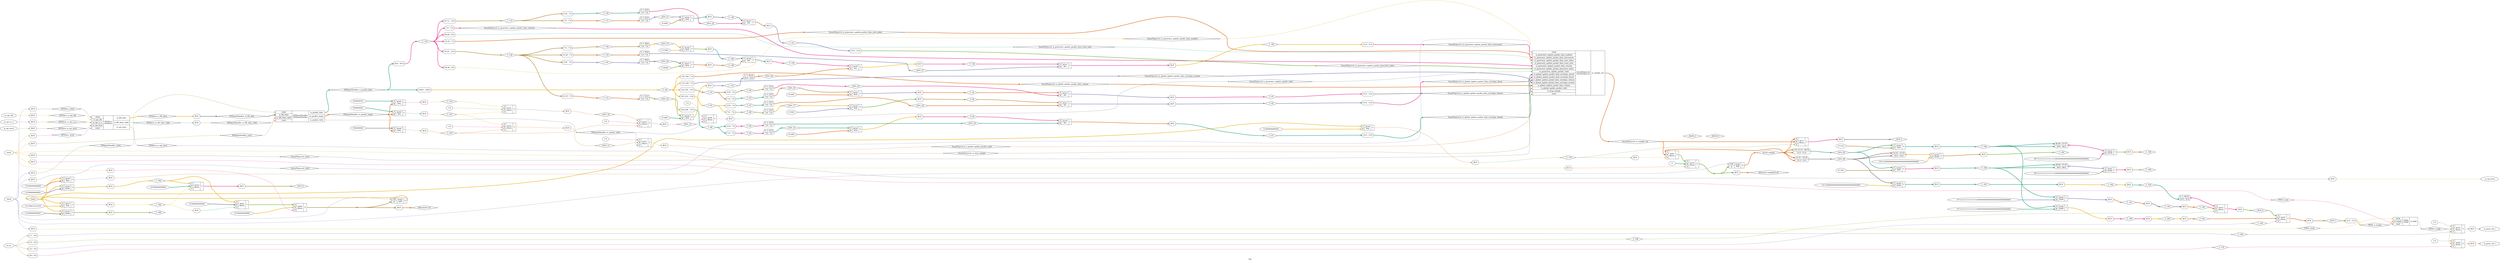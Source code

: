 digraph "Top" {
label="Top";
rankdir="LR";
remincross=true;
n52 [ shape=diamond, label="_GEN_12", color="black", fontcolor="black" ];
n53 [ shape=diamond, label="_GEN_11", color="black", fontcolor="black" ];
n54 [ shape=diamond, label="_GEN_10", color="black", fontcolor="black" ];
n55 [ shape=diamond, label="_T_210", color="black", fontcolor="black" ];
n56 [ shape=diamond, label="_T_207", color="black", fontcolor="black" ];
n57 [ shape=diamond, label="_T_205", color="black", fontcolor="black" ];
n58 [ shape=diamond, label="_GEN_7", color="black", fontcolor="black" ];
n59 [ shape=diamond, label="_T_201", color="black", fontcolor="black" ];
n60 [ shape=diamond, label="_T_200", color="black", fontcolor="black" ];
n61 [ shape=diamond, label="_T_199", color="black", fontcolor="black" ];
n62 [ shape=diamond, label="_T_198", color="black", fontcolor="black" ];
n63 [ shape=diamond, label="_T_196", color="black", fontcolor="black" ];
n64 [ shape=diamond, label="_T_194", color="black", fontcolor="black" ];
n65 [ shape=diamond, label="_GEN_6", color="black", fontcolor="black" ];
n66 [ shape=diamond, label="_T_193", color="black", fontcolor="black" ];
n67 [ shape=diamond, label="_T_192", color="black", fontcolor="black" ];
n68 [ shape=diamond, label="_T_191", color="black", fontcolor="black" ];
n69 [ shape=diamond, label="_T_190", color="black", fontcolor="black" ];
n70 [ shape=diamond, label="_T_188", color="black", fontcolor="black" ];
n71 [ shape=diamond, label="_GEN_29", color="black", fontcolor="black" ];
n72 [ shape=diamond, label="_T_186", color="black", fontcolor="black" ];
n73 [ shape=diamond, label="_T_185", color="black", fontcolor="black" ];
n74 [ shape=diamond, label="_T_184", color="black", fontcolor="black" ];
n75 [ shape=diamond, label="_T_183", color="black", fontcolor="black" ];
n76 [ shape=diamond, label="_T_182", color="black", fontcolor="black" ];
n77 [ shape=diamond, label="_GEN_28", color="black", fontcolor="black" ];
n78 [ shape=diamond, label="_T_180", color="black", fontcolor="black" ];
n79 [ shape=diamond, label="_T_179", color="black", fontcolor="black" ];
n80 [ shape=diamond, label="_GEN_3", color="black", fontcolor="black" ];
n81 [ shape=diamond, label="_T_176", color="black", fontcolor="black" ];
n82 [ shape=diamond, label="_GEN_0", color="black", fontcolor="black" ];
n83 [ shape=diamond, label="_T_169", color="black", fontcolor="black" ];
n84 [ shape=diamond, label="_T_168", color="black", fontcolor="black" ];
n85 [ shape=diamond, label="_T_166", color="black", fontcolor="black" ];
n86 [ shape=diamond, label="_RAND_1", color="black", fontcolor="black" ];
n87 [ shape=diamond, label="value", color="black", fontcolor="black" ];
n88 [ shape=diamond, label="_RAND_0", color="black", fontcolor="black" ];
n89 [ shape=diamond, label="saved_sample", color="black", fontcolor="black" ];
n90 [ shape=diamond, label="_T_156", color="black", fontcolor="black" ];
n91 [ shape=diamond, label="_GEN_27", color="black", fontcolor="black" ];
n92 [ shape=diamond, label="_T_155", color="black", fontcolor="black" ];
n93 [ shape=diamond, label="_T_154", color="black", fontcolor="black" ];
n94 [ shape=diamond, label="_GEN_26", color="black", fontcolor="black" ];
n95 [ shape=diamond, label="_T_153", color="black", fontcolor="black" ];
n96 [ shape=diamond, label="_GEN_25", color="black", fontcolor="black" ];
n97 [ shape=diamond, label="_T_151", color="black", fontcolor="black" ];
n98 [ shape=diamond, label="_T_150", color="black", fontcolor="black" ];
n99 [ shape=diamond, label="_T_149", color="black", fontcolor="black" ];
n100 [ shape=diamond, label="_GEN_24", color="black", fontcolor="black" ];
n101 [ shape=diamond, label="_T_147", color="black", fontcolor="black" ];
n102 [ shape=diamond, label="_T_146", color="black", fontcolor="black" ];
n103 [ shape=diamond, label="_GEN_23", color="black", fontcolor="black" ];
n104 [ shape=diamond, label="_T_144", color="black", fontcolor="black" ];
n105 [ shape=diamond, label="_T_141", color="black", fontcolor="black" ];
n106 [ shape=diamond, label="_GEN_22", color="black", fontcolor="black" ];
n107 [ shape=diamond, label="_T_140", color="black", fontcolor="black" ];
n108 [ shape=diamond, label="_T_139", color="black", fontcolor="black" ];
n109 [ shape=diamond, label="_GEN_21", color="black", fontcolor="black" ];
n110 [ shape=diamond, label="_T_137", color="black", fontcolor="black" ];
n111 [ shape=diamond, label="_T_133", color="black", fontcolor="black" ];
n112 [ shape=diamond, label="_T_128", color="black", fontcolor="black" ];
n113 [ shape=diamond, label="_T_124", color="black", fontcolor="black" ];
n114 [ shape=diamond, label="_T_97", color="black", fontcolor="black" ];
n115 [ shape=diamond, label="_GEN_20", color="black", fontcolor="black" ];
n116 [ shape=diamond, label="_T_96", color="black", fontcolor="black" ];
n117 [ shape=diamond, label="_T_95", color="black", fontcolor="black" ];
n118 [ shape=diamond, label="_GEN_19", color="black", fontcolor="black" ];
n119 [ shape=diamond, label="_T_93", color="black", fontcolor="black" ];
n120 [ shape=diamond, label="_T_92", color="black", fontcolor="black" ];
n121 [ shape=diamond, label="_GEN_18", color="black", fontcolor="black" ];
n122 [ shape=diamond, label="_T_91", color="black", fontcolor="black" ];
n123 [ shape=diamond, label="_T_90", color="black", fontcolor="black" ];
n124 [ shape=diamond, label="_GEN_17", color="black", fontcolor="black" ];
n125 [ shape=diamond, label="_T_88", color="black", fontcolor="black" ];
n126 [ shape=diamond, label="_T_87", color="black", fontcolor="black" ];
n127 [ shape=diamond, label="_GEN_16", color="black", fontcolor="black" ];
n128 [ shape=diamond, label="_T_86", color="black", fontcolor="black" ];
n129 [ shape=diamond, label="_T_85", color="black", fontcolor="black" ];
n130 [ shape=diamond, label="_GEN_15", color="black", fontcolor="black" ];
n131 [ shape=diamond, label="_T_83", color="black", fontcolor="black" ];
n132 [ shape=diamond, label="_T_66", color="black", fontcolor="black" ];
n133 [ shape=diamond, label="_T_65", color="black", fontcolor="black" ];
n134 [ shape=diamond, label="_T_63", color="black", fontcolor="black" ];
n135 [ shape=diamond, label="_T_46", color="black", fontcolor="black" ];
n136 [ shape=diamond, label="PWM_io_target", color="black", fontcolor="black" ];
n137 [ shape=diamond, label="PWM_io_high", color="black", fontcolor="black" ];
n138 [ shape=diamond, label="PWM_reset", color="black", fontcolor="black" ];
n139 [ shape=diamond, label="PWM_clock", color="black", fontcolor="black" ];
n140 [ shape=diamond, label="SPIInputHandler_io_RX_data_valid", color="black", fontcolor="black" ];
n141 [ shape=diamond, label="SPIInputHandler_io_RX_data", color="black", fontcolor="black" ];
n142 [ shape=diamond, label="SPIInputHandler_io_packet_data", color="black", fontcolor="black" ];
n143 [ shape=diamond, label="SPIInputHandler_io_packet_magic", color="black", fontcolor="black" ];
n144 [ shape=diamond, label="SPIInputHandler_io_packet_valid", color="black", fontcolor="black" ];
n145 [ shape=diamond, label="SPIInputHandler_reset", color="black", fontcolor="black" ];
n146 [ shape=diamond, label="SPIInputHandler_clock", color="black", fontcolor="black" ];
n147 [ shape=diamond, label="SPISlave_io_spi_cs_n", color="black", fontcolor="black" ];
n148 [ shape=diamond, label="SPISlave_io_spi_clk", color="black", fontcolor="black" ];
n149 [ shape=diamond, label="SPISlave_io_spi_miso", color="black", fontcolor="black" ];
n150 [ shape=diamond, label="SPISlave_io_spi_mosi", color="black", fontcolor="black" ];
n151 [ shape=diamond, label="SPISlave_io_RX_data", color="black", fontcolor="black" ];
n152 [ shape=diamond, label="SPISlave_io_RX_data_valid", color="black", fontcolor="black" ];
n153 [ shape=diamond, label="SPISlave_reset", color="black", fontcolor="black" ];
n154 [ shape=diamond, label="SPISlave_clock", color="black", fontcolor="black" ];
n155 [ shape=diamond, label="SoundTopLevel_io_sample_out", color="black", fontcolor="black" ];
n156 [ shape=diamond, label="SoundTopLevel_io_step_sample", color="black", fontcolor="black" ];
n157 [ shape=diamond, label="SoundTopLevel_io_global_update_packet_data_envelope_release", color="black", fontcolor="black" ];
n158 [ shape=diamond, label="SoundTopLevel_io_global_update_packet_data_envelope_sustain", color="black", fontcolor="black" ];
n159 [ shape=diamond, label="SoundTopLevel_io_global_update_packet_data_envelope_decay", color="black", fontcolor="black" ];
n160 [ shape=diamond, label="SoundTopLevel_io_global_update_packet_data_envelope_attack", color="black", fontcolor="black" ];
n161 [ shape=diamond, label="SoundTopLevel_io_global_update_packet_data_volume", color="black", fontcolor="black" ];
n162 [ shape=diamond, label="SoundTopLevel_io_global_update_packet_valid", color="black", fontcolor="black" ];
n163 [ shape=diamond, label="SoundTopLevel_io_generator_update_packet_data_velocity", color="black", fontcolor="black" ];
n164 [ shape=diamond, label="SoundTopLevel_io_generator_update_packet_data_note_index", color="black", fontcolor="black" ];
n165 [ shape=diamond, label="SoundTopLevel_io_generator_update_packet_data_instrument", color="black", fontcolor="black" ];
n166 [ shape=diamond, label="SoundTopLevel_io_generator_update_packet_data_enabled", color="black", fontcolor="black" ];
n167 [ shape=diamond, label="SoundTopLevel_io_generator_update_packet_data_reset_note", color="black", fontcolor="black" ];
n168 [ shape=diamond, label="SoundTopLevel_io_generator_update_packet_generator_index", color="black", fontcolor="black" ];
n169 [ shape=diamond, label="SoundTopLevel_io_generator_update_packet_valid", color="black", fontcolor="black" ];
n170 [ shape=diamond, label="SoundTopLevel_reset", color="black", fontcolor="black" ];
n171 [ shape=diamond, label="SoundTopLevel_clock", color="black", fontcolor="black" ];
n172 [ shape=octagon, label="io_sw", color="black", fontcolor="black" ];
n173 [ shape=octagon, label="io_pwm_out_r", color="black", fontcolor="black" ];
n174 [ shape=octagon, label="io_pwm_out_l", color="black", fontcolor="black" ];
n175 [ shape=octagon, label="io_spi_cs_n", color="black", fontcolor="black" ];
n176 [ shape=octagon, label="io_spi_clk", color="black", fontcolor="black" ];
n177 [ shape=octagon, label="io_spi_miso", color="black", fontcolor="black" ];
n178 [ shape=octagon, label="io_spi_mosi", color="black", fontcolor="black" ];
n179 [ shape=octagon, label="reset", color="black", fontcolor="black" ];
n180 [ shape=octagon, label="clock", color="black", fontcolor="black" ];
{ rank="source"; n172; n175; n176; n178; n179; n180;}
{ rank="sink"; n173; n174; n177;}
c184 [ shape=record, label="{{<p181> CLK|<p182> D}|$705\n$dff|{<p183> Q}}" ];
c185 [ shape=record, label="{{<p181> CLK|<p182> D}|$704\n$dff|{<p183> Q}}" ];
v0 [ label="0" ];
c190 [ shape=record, label="{{<p186> A|<p187> B|<p188> S}|$270\n$mux|{<p189> Y}}" ];
c191 [ shape=record, label="{{<p186> A|<p187> B|<p188> S}|$267\n$mux|{<p189> Y}}" ];
v1 [ label="12'000000000000" ];
c192 [ shape=record, label="{{<p186> A|<p187> B|<p188> S}|$265\n$mux|{<p189> Y}}" ];
v2 [ label="12'000000000000" ];
c193 [ shape=record, label="{{<p186> A|<p187> B|<p188> S}|$262\n$mux|{<p189> Y}}" ];
v3 [ label="12'000000000000" ];
c194 [ shape=record, label="{{<p186> A|<p187> B}|$258\n$eq|{<p189> Y}}" ];
v4 [ label="1'0" ];
c195 [ shape=record, label="{{<p186> A|<p187> B|<p188> S}|$257\n$mux|{<p189> Y}}" ];
v5 [ label="1'0" ];
c196 [ shape=record, label="{{<p186> A|<p187> B|<p188> S}|$256\n$mux|{<p189> Y}}" ];
v6 [ label="1'0" ];
c197 [ shape=record, label="{{<p186> A|<p187> B|<p188> S}|$255\n$mux|{<p189> Y}}" ];
v7 [ label="1'0" ];
c198 [ shape=record, label="{{<p186> A|<p187> B|<p188> S}|$254\n$mux|{<p189> Y}}" ];
v8 [ label="1'0" ];
c199 [ shape=record, label="{{<p186> A|<p187> B|<p188> S}|$253\n$mux|{<p189> Y}}" ];
v9 [ label="1'0" ];
c200 [ shape=record, label="{{<p186> A|<p187> B|<p188> S}|$252\n$mux|{<p189> Y}}" ];
v10 [ label="1'0" ];
c201 [ shape=record, label="{{<p186> A|<p187> B|<p188> S}|$251\n$mux|{<p189> Y}}" ];
v11 [ label="8'00000010" ];
c202 [ shape=record, label="{{<p186> A|<p187> B}|$250\n$eq|{<p189> Y}}" ];
v12 [ label="8'00000001" ];
c203 [ shape=record, label="{{<p186> A|<p187> B}|$249\n$eq|{<p189> Y}}" ];
v13 [ label="8'00000000" ];
c204 [ shape=record, label="{{<p186> A|<p187> B}|$248\n$eq|{<p189> Y}}" ];
c205 [ shape=record, label="{{<p186> A|<p187> B|<p188> S}|$247\n$mux|{<p189> Y}}" ];
v14 [ label="47'11111111111111110000000000000000000000000000000" ];
c206 [ shape=record, label="{{<p186> A|<p187> B}|$246\n$add|{<p189> Y}}" ];
v15 [ label="48'111111111111111110000000000000000000000000000000" ];
c207 [ shape=record, label="{{<p186> A|<p187> B}|$245\n$add|{<p189> Y}}" ];
x16 [ shape=record, style=rounded, label="<s1> 46:46 - 47:47 |<s0> 46:0 - 46:0 " ];
x16:e -> c207:p186:w [arrowhead=odiamond, arrowtail=odiamond, dir=both, colorscheme="dark28", color="4", fontcolor="4", style="setlinewidth(3)", label=""];
v17 [ label="4'1110" ];
c208 [ shape=record, label="{{<p186> A|<p187> B}|$244\n$shl|{<p189> Y}}" ];
c209 [ shape=record, label="{{<p186> A|<p187> B|<p188> S}|$243\n$mux|{<p189> Y}}" ];
x18 [ shape=record, style=rounded, label="0 -&gt; 46:33 |<s0> 32:0 - 32:0 " ];
x18:e -> c209:p186:w [arrowhead=odiamond, arrowtail=odiamond, dir=both, colorscheme="dark28", color="4", fontcolor="4", style="setlinewidth(3)", label=""];
v19 [ label="47'11111111111111110000000000000000000000000000000" ];
c210 [ shape=record, label="{{<p186> A|<p187> B}|$242\n$add|{<p189> Y}}" ];
v20 [ label="48'111111111111111110000000000000000000000000000000" ];
c211 [ shape=record, label="{{<p186> A|<p187> B}|$241\n$add|{<p189> Y}}" ];
x21 [ shape=record, style=rounded, label="<s1> 46:46 - 47:47 |<s0> 46:0 - 46:0 " ];
x21:e -> c211:p186:w [arrowhead=odiamond, arrowtail=odiamond, dir=both, colorscheme="dark28", color="3", fontcolor="3", style="setlinewidth(3)", label=""];
v22 [ label="4'1101" ];
c212 [ shape=record, label="{{<p186> A|<p187> B}|$240\n$shl|{<p189> Y}}" ];
v23 [ label="33'110000000000000000000000000000000" ];
c213 [ shape=record, label="{{<p186> A|<p187> B}|$239\n$add|{<p189> Y}}" ];
v24 [ label="34'1110000000000000000000000000000000" ];
c214 [ shape=record, label="{{<p186> A|<p187> B}|$238\n$add|{<p189> Y}}" ];
x25 [ shape=record, style=rounded, label="<s1> 32:32 - 33:33 |<s0> 32:0 - 32:0 " ];
x25:e -> c214:p186:w [arrowhead=odiamond, arrowtail=odiamond, dir=both, colorscheme="dark28", color="6", fontcolor="6", style="setlinewidth(3)", label=""];
c215 [ shape=record, label="{{<p186> A|<p187> B|<p188> S}|$237\n$mux|{<p189> Y}}" ];
v26 [ label="12'000000000001" ];
c216 [ shape=record, label="{{<p186> A|<p187> B}|$236\n$eq|{<p189> Y}}" ];
v27 [ label="12'000000000000" ];
c217 [ shape=record, label="{{<p186> A|<p187> B|<p188> S}|$235\n$mux|{<p189> Y}}" ];
v28 [ label="12'000000000001" ];
c218 [ shape=record, label="{{<p186> A|<p187> B}|$234\n$add|{<p189> Y}}" ];
v29 [ label="12'000000000001" ];
c219 [ shape=record, label="{{<p186> A|<p187> B}|$233\n$add|{<p189> Y}}" ];
v30 [ label="12'100011011010" ];
c220 [ shape=record, label="{{<p186> A|<p187> B}|$232\n$eq|{<p189> Y}}" ];
c221 [ shape=record, label="{{<p186> A|<p187> B}|$231\n$or|{<p189> Y}}" ];
c222 [ shape=record, label="{{<p186> A|<p187> B}|$230\n$or|{<p189> Y}}" ];
v31 [ label="4'1000" ];
c223 [ shape=record, label="{{<p186> A|<p187> B}|$229\n$shl|{<p189> Y}}" ];
c224 [ shape=record, label="{{<p186> A|<p187> B}|$228\n$or|{<p189> Y}}" ];
v32 [ label="5'10000" ];
c225 [ shape=record, label="{{<p186> A|<p187> B}|$227\n$shl|{<p189> Y}}" ];
v33 [ label="5'11000" ];
c226 [ shape=record, label="{{<p186> A|<p187> B}|$226\n$shl|{<p189> Y}}" ];
c227 [ shape=record, label="{{<p186> A|<p187> B}|$225\n$or|{<p189> Y}}" ];
v34 [ label="4'1000" ];
c228 [ shape=record, label="{{<p186> A|<p187> B}|$224\n$shl|{<p189> Y}}" ];
c229 [ shape=record, label="{{<p186> A|<p187> B}|$223\n$or|{<p189> Y}}" ];
v35 [ label="4'1000" ];
c230 [ shape=record, label="{{<p186> A|<p187> B}|$222\n$shl|{<p189> Y}}" ];
c231 [ shape=record, label="{{<p186> A|<p187> B}|$221\n$or|{<p189> Y}}" ];
v36 [ label="4'1000" ];
c232 [ shape=record, label="{{<p186> A|<p187> B}|$220\n$shl|{<p189> Y}}" ];
c233 [ shape=record, label="{{<p186> A|<p187> B}|$219\n$or|{<p189> Y}}" ];
v37 [ label="4'1000" ];
c234 [ shape=record, label="{{<p186> A|<p187> B}|$218\n$shl|{<p189> Y}}" ];
c237 [ shape=record, label="{{<p180> clock|<p235> io_target|<p179> reset}|PWM\nPWM|{<p236> io_high}}" ];
c243 [ shape=record, label="{{<p180> clock|<p238> io_RX_data|<p239> io_RX_data_valid|<p179> reset}|SPIInputHandler\nSPIInputHandler|{<p240> io_packet_data|<p241> io_packet_magic|<p242> io_packet_valid}}" ];
c244 [ shape=record, label="{{<p180> clock|<p176> io_spi_clk|<p175> io_spi_cs_n|<p178> io_spi_mosi|<p179> reset}|SPISlave\nSPISlave|{<p238> io_RX_data|<p239> io_RX_data_valid|<p177> io_spi_miso}}" ];
c260 [ shape=record, label="{{<p180> clock|<p245> io_generator_update_packet_data_enabled|<p246> io_generator_update_packet_data_instrument|<p247> io_generator_update_packet_data_note_index|<p248> io_generator_update_packet_data_reset_note|<p249> io_generator_update_packet_data_velocity|<p250> io_generator_update_packet_generator_index|<p251> io_generator_update_packet_valid|<p252> io_global_update_packet_data_envelope_attack|<p253> io_global_update_packet_data_envelope_decay|<p254> io_global_update_packet_data_envelope_release|<p255> io_global_update_packet_data_envelope_sustain|<p256> io_global_update_packet_data_volume|<p257> io_global_update_packet_valid|<p258> io_step_sample|<p179> reset}|SoundTopLevel\nSoundTopLevel|{<p259> io_sample_out}}" ];
x38 [ shape=record, style=rounded, label="<s0> 199:0 - 199:0 " ];
x39 [ shape=record, style=rounded, label="<s0> 143:128 - 15:0 " ];
x40 [ shape=record, style=rounded, label="<s0> 167:152 - 15:0 " ];
x41 [ shape=record, style=rounded, label="<s0> 183:168 - 15:0 " ];
x42 [ shape=record, style=rounded, label="<s0> 7:0 - 7:0 " ];
x43 [ shape=record, style=rounded, label="0 -&gt; 22:8 |<s0> 7:0 - 7:0 " ];
x44 [shape=box, style=rounded, label="BUF"];
x45 [ shape=record, style=rounded, label="<s0> 15:8 - 7:0 " ];
x46 [ shape=record, style=rounded, label="0 -&gt; 22:8 |<s0> 7:0 - 7:0 " ];
x47 [shape=box, style=rounded, label="BUF"];
x48 [ shape=record, style=rounded, label="<s0> 7:0 - 7:0 " ];
x49 [ shape=record, style=rounded, label="0 -&gt; 22:8 |<s0> 7:0 - 7:0 " ];
x50 [shape=box, style=rounded, label="BUF"];
x51 [ shape=record, style=rounded, label="<s0> 15:8 - 7:0 " ];
x52 [ shape=record, style=rounded, label="0 -&gt; 22:8 |<s0> 7:0 - 7:0 " ];
x53 [shape=box, style=rounded, label="BUF"];
x54 [ shape=record, style=rounded, label="<s0> 7:0 - 7:0 " ];
x55 [ shape=record, style=rounded, label="0 -&gt; 22:8 |<s0> 7:0 - 7:0 " ];
x56 [shape=box, style=rounded, label="BUF"];
x57 [ shape=record, style=rounded, label="<s0> 15:8 - 7:0 " ];
x58 [ shape=record, style=rounded, label="0 -&gt; 22:8 |<s0> 7:0 - 7:0 " ];
x59 [shape=box, style=rounded, label="BUF"];
x60 [ shape=record, style=rounded, label="<s0> 95:0 - 95:0 " ];
x61 [ shape=record, style=rounded, label="<s0> 55:24 - 31:0 " ];
x62 [ shape=record, style=rounded, label="<s0> 87:72 - 15:0 " ];
x63 [ shape=record, style=rounded, label="<s0> 7:0 - 7:0 " ];
x64 [ shape=record, style=rounded, label="0 -&gt; 22:8 |<s0> 7:0 - 7:0 " ];
x65 [shape=box, style=rounded, label="BUF"];
x66 [ shape=record, style=rounded, label="<s0> 15:8 - 7:0 " ];
x67 [ shape=record, style=rounded, label="0 -&gt; 22:8 |<s0> 7:0 - 7:0 " ];
x68 [shape=box, style=rounded, label="BUF"];
x69 [ shape=record, style=rounded, label="<s0> 7:0 - 7:0 " ];
x70 [ shape=record, style=rounded, label="0 -&gt; 38:8 |<s0> 7:0 - 7:0 " ];
x71 [shape=box, style=rounded, label="BUF"];
x72 [ shape=record, style=rounded, label="<s0> 15:8 - 7:0 " ];
x73 [ shape=record, style=rounded, label="0 -&gt; 38:8 |<s0> 7:0 - 7:0 " ];
x74 [shape=box, style=rounded, label="BUF"];
x75 [shape=box, style=rounded, label="BUF"];
x76 [ shape=record, style=rounded, label="<s0> 23:16 - 7:0 " ];
x77 [ shape=record, style=rounded, label="0 -&gt; 22:8 |<s0> 7:0 - 7:0 " ];
x78 [shape=box, style=rounded, label="BUF"];
x79 [ shape=record, style=rounded, label="0 -&gt; 38:23 |<s0> 22:0 - 22:0 " ];
x80 [shape=box, style=rounded, label="BUF"];
x81 [ shape=record, style=rounded, label="<s0> 31:24 - 7:0 " ];
x82 [ shape=record, style=rounded, label="0 -&gt; 38:8 |<s0> 7:0 - 7:0 " ];
x83 [shape=box, style=rounded, label="BUF"];
x84 [shape=box, style=rounded, label="BUF"];
x85 [shape=box, style=rounded, label="BUF"];
x86 [shape=box, style=rounded, label="BUF"];
x87 [shape=box, style=rounded, label="BUF"];
x88 [shape=box, style=rounded, label="BUF"];
x89 [shape=box, style=rounded, label="BUF"];
x90 [ shape=record, style=rounded, label="<s0> 0:0 - 0:0 " ];
x91 [ shape=record, style=rounded, label="<s0> 1:1 - 0:0 " ];
x92 [ shape=record, style=rounded, label="<s1> 31:31 - 32:32 |<s0> 31:0 - 31:0 " ];
x93 [shape=box, style=rounded, label="BUF"];
x94 [shape=box, style=rounded, label="BUF"];
x95 [shape=box, style=rounded, label="BUF"];
x96 [shape=box, style=rounded, label="BUF"];
x97 [ shape=record, style=rounded, label="<s0> 2:2 - 0:0 " ];
x98 [ shape=record, style=rounded, label="<s15> 15x 31:31 - 46:32 |<s0> 31:0 - 31:0 " ];
x99 [shape=box, style=rounded, label="BUF"];
x100 [shape=box, style=rounded, label="BUF"];
x101 [shape=box, style=rounded, label="BUF"];
x102 [shape=box, style=rounded, label="BUF"];
x103 [shape=box, style=rounded, label="BUF"];
x104 [shape=box, style=rounded, label="BUF"];
x105 [ shape=record, style=rounded, label="<s0> 3:3 - 0:0 " ];
x106 [shape=box, style=rounded, label="BUF"];
x107 [shape=box, style=rounded, label="BUF"];
x108 [shape=box, style=rounded, label="BUF"];
x109 [shape=box, style=rounded, label="BUF"];
x110 [shape=box, style=rounded, label="BUF"];
x111 [shape=box, style=rounded, label="BUF"];
x112 [shape=box, style=rounded, label="BUF"];
x113 [shape=box, style=rounded, label="BUF"];
x114 [shape=box, style=rounded, label="BUF"];
x115 [shape=box, style=rounded, label="BUF"];
x116 [shape=box, style=rounded, label="BUF"];
x117 [shape=box, style=rounded, label="BUF"];
x118 [shape=box, style=rounded, label="BUF"];
x119 [shape=box, style=rounded, label="BUF"];
x120 [shape=box, style=rounded, label="BUF"];
x121 [shape=box, style=rounded, label="BUF"];
x122 [shape=box, style=rounded, label="BUF"];
x123 [shape=box, style=rounded, label="BUF"];
x124 [ shape=record, style=rounded, label="<s0> 15:0 - 15:0 " ];
x125 [ shape=record, style=rounded, label="<s0> 64:64 - 0:0 " ];
x126 [ shape=record, style=rounded, label="<s0> 56:56 - 0:0 " ];
x127 [ shape=record, style=rounded, label="<s0> 31:0 - 31:0 " ];
x128 [ shape=record, style=rounded, label="<s0> 23:16 - 7:0 " ];
x129 [ shape=record, style=rounded, label="<s0> 7:0 - 7:0 " ];
x130 [shape=box, style=rounded, label="BUF"];
x131 [ shape=record, style=rounded, label="<s0> 191:184 - 7:0 " ];
x132 [ shape=record, style=rounded, label="<s0> 15:0 - 15:0 " ];
x133 [ shape=record, style=rounded, label="<s0> 15:0 - 15:0 " ];
x134 [ shape=record, style=rounded, label="<s0> 151:144 - 7:0 " ];
x135 [ shape=record, style=rounded, label="<s0> 15:0 - 15:0 " ];
x136 [shape=box, style=rounded, label="BUF"];
x137 [shape=box, style=rounded, label="BUF"];
x138 [shape=box, style=rounded, label="BUF"];
x139 [shape=box, style=rounded, label="BUF"];
x140 [shape=box, style=rounded, label="BUF"];
x141 [shape=box, style=rounded, label="BUF"];
x142 [shape=box, style=rounded, label="BUF"];
x143 [shape=box, style=rounded, label="BUF"];
x144 [shape=box, style=rounded, label="BUF"];
x145 [shape=box, style=rounded, label="BUF"];
x146 [shape=box, style=rounded, label="BUF"];
x147 [shape=box, style=rounded, label="BUF"];
x148 [ shape=record, style=rounded, label="<s0> 31:0 - 31:0 " ];
x149 [shape=box, style=rounded, label="BUF"];
x150 [shape=box, style=rounded, label="BUF"];
x151 [shape=box, style=rounded, label="BUF"];
x152 [shape=box, style=rounded, label="BUF"];
x153 [shape=box, style=rounded, label="BUF"];
x154 [shape=box, style=rounded, label="BUF"];
n1 [ shape=point ];
c190:p189:e -> n1:w [colorscheme="dark28", color="5", fontcolor="5", style="setlinewidth(3)", label=""];
n1:e -> c185:p182:w [colorscheme="dark28", color="5", fontcolor="5", style="setlinewidth(3)", label=""];
n1:e -> x154:w:w [colorscheme="dark28", color="5", fontcolor="5", style="setlinewidth(3)", label=""];
n10 [ shape=diamond, label="$0\\saved_sample[31:0]" ];
x154:e:e -> n10:w [colorscheme="dark28", color="2", fontcolor="2", style="setlinewidth(3)", label=""];
x73:e -> n100:w [colorscheme="dark28", color="8", fontcolor="8", style="setlinewidth(3)", label=""];
n100:e -> c225:p186:w [colorscheme="dark28", color="8", fontcolor="8", style="setlinewidth(3)", label=""];
x72:e -> n101:w [colorscheme="dark28", color="3", fontcolor="3", style="setlinewidth(3)", label=""];
n101:e -> x73:s0:w [colorscheme="dark28", color="3", fontcolor="3", style="setlinewidth(3)", label=""];
x71:e:e -> n102:w [colorscheme="dark28", color="1", fontcolor="1", style="setlinewidth(3)", label=""];
n102:e -> c224:p186:w [colorscheme="dark28", color="1", fontcolor="1", style="setlinewidth(3)", label=""];
x70:e -> n103:w [colorscheme="dark28", color="6", fontcolor="6", style="setlinewidth(3)", label=""];
n103:e -> c226:p186:w [colorscheme="dark28", color="6", fontcolor="6", style="setlinewidth(3)", label=""];
x69:e -> n104:w [colorscheme="dark28", color="7", fontcolor="7", style="setlinewidth(3)", label=""];
n104:e -> x70:s0:w [colorscheme="dark28", color="7", fontcolor="7", style="setlinewidth(3)", label=""];
x68:e:e -> n105:w [colorscheme="dark28", color="3", fontcolor="3", style="setlinewidth(3)", label=""];
n105:e -> x124:s0:w [colorscheme="dark28", color="3", fontcolor="3", style="setlinewidth(3)", label=""];
x67:e -> n106:w [colorscheme="dark28", color="4", fontcolor="4", style="setlinewidth(3)", label=""];
n106:e -> c227:p187:w [colorscheme="dark28", color="4", fontcolor="4", style="setlinewidth(3)", label=""];
x66:e -> n107:w [colorscheme="dark28", color="1", fontcolor="1", style="setlinewidth(3)", label=""];
n107:e -> x67:s0:w [colorscheme="dark28", color="1", fontcolor="1", style="setlinewidth(3)", label=""];
x65:e:e -> n108:w [colorscheme="dark28", color="8", fontcolor="8", style="setlinewidth(3)", label=""];
n108:e -> c227:p186:w [colorscheme="dark28", color="8", fontcolor="8", style="setlinewidth(3)", label=""];
x64:e -> n109:w [colorscheme="dark28", color="3", fontcolor="3", style="setlinewidth(3)", label=""];
n109:e -> c228:p186:w [colorscheme="dark28", color="3", fontcolor="3", style="setlinewidth(3)", label=""];
c194:p189:e -> x136:w:w [colorscheme="dark28", color="3", fontcolor="3", label=""];
x63:e -> n110:w [colorscheme="dark28", color="2", fontcolor="2", style="setlinewidth(3)", label=""];
n110:e -> x64:s0:w [colorscheme="dark28", color="2", fontcolor="2", style="setlinewidth(3)", label=""];
x62:e -> n111:w [colorscheme="dark28", color="7", fontcolor="7", style="setlinewidth(3)", label=""];
n111:e -> x63:s0:w [colorscheme="dark28", color="7", fontcolor="7", style="setlinewidth(3)", label=""];
n111:e -> x66:s0:w [colorscheme="dark28", color="7", fontcolor="7", style="setlinewidth(3)", label=""];
x61:e -> n112:w [colorscheme="dark28", color="7", fontcolor="7", style="setlinewidth(3)", label=""];
n112:e -> x69:s0:w [colorscheme="dark28", color="7", fontcolor="7", style="setlinewidth(3)", label=""];
n112:e -> x72:s0:w [colorscheme="dark28", color="7", fontcolor="7", style="setlinewidth(3)", label=""];
n112:e -> x76:s0:w [colorscheme="dark28", color="7", fontcolor="7", style="setlinewidth(3)", label=""];
n112:e -> x81:s0:w [colorscheme="dark28", color="7", fontcolor="7", style="setlinewidth(3)", label=""];
x60:e -> n113:w [colorscheme="dark28", color="4", fontcolor="4", style="setlinewidth(3)", label=""];
n113:e -> x125:s0:w [colorscheme="dark28", color="4", fontcolor="4", style="setlinewidth(3)", label=""];
n113:e -> x126:s0:w [colorscheme="dark28", color="4", fontcolor="4", style="setlinewidth(3)", label=""];
n113:e -> x128:s0:w [colorscheme="dark28", color="4", fontcolor="4", style="setlinewidth(3)", label=""];
n113:e -> x129:s0:w [colorscheme="dark28", color="4", fontcolor="4", style="setlinewidth(3)", label=""];
n113:e -> x61:s0:w [colorscheme="dark28", color="4", fontcolor="4", style="setlinewidth(3)", label=""];
n113:e -> x62:s0:w [colorscheme="dark28", color="4", fontcolor="4", style="setlinewidth(3)", label=""];
x59:e:e -> n114:w [colorscheme="dark28", color="4", fontcolor="4", style="setlinewidth(3)", label=""];
n114:e -> x135:s0:w [colorscheme="dark28", color="4", fontcolor="4", style="setlinewidth(3)", label=""];
x58:e -> n115:w [colorscheme="dark28", color="4", fontcolor="4", style="setlinewidth(3)", label=""];
n115:e -> c229:p187:w [colorscheme="dark28", color="4", fontcolor="4", style="setlinewidth(3)", label=""];
x57:e -> n116:w [colorscheme="dark28", color="7", fontcolor="7", style="setlinewidth(3)", label=""];
n116:e -> x58:s0:w [colorscheme="dark28", color="7", fontcolor="7", style="setlinewidth(3)", label=""];
x56:e:e -> n117:w [colorscheme="dark28", color="2", fontcolor="2", style="setlinewidth(3)", label=""];
n117:e -> c229:p186:w [colorscheme="dark28", color="2", fontcolor="2", style="setlinewidth(3)", label=""];
x55:e -> n118:w [colorscheme="dark28", color="7", fontcolor="7", style="setlinewidth(3)", label=""];
n118:e -> c230:p186:w [colorscheme="dark28", color="7", fontcolor="7", style="setlinewidth(3)", label=""];
x54:e -> n119:w [colorscheme="dark28", color="1", fontcolor="1", style="setlinewidth(3)", label=""];
n119:e -> x55:s0:w [colorscheme="dark28", color="1", fontcolor="1", style="setlinewidth(3)", label=""];
c195:p189:e -> x130:w:w [colorscheme="dark28", color="6", fontcolor="6", label=""];
x53:e:e -> n120:w [colorscheme="dark28", color="3", fontcolor="3", style="setlinewidth(3)", label=""];
n120:e -> x133:s0:w [colorscheme="dark28", color="3", fontcolor="3", style="setlinewidth(3)", label=""];
x52:e -> n121:w [colorscheme="dark28", color="2", fontcolor="2", style="setlinewidth(3)", label=""];
n121:e -> c231:p187:w [colorscheme="dark28", color="2", fontcolor="2", style="setlinewidth(3)", label=""];
x51:e -> n122:w [colorscheme="dark28", color="1", fontcolor="1", style="setlinewidth(3)", label=""];
n122:e -> x52:s0:w [colorscheme="dark28", color="1", fontcolor="1", style="setlinewidth(3)", label=""];
x50:e:e -> n123:w [colorscheme="dark28", color="7", fontcolor="7", style="setlinewidth(3)", label=""];
n123:e -> c231:p186:w [colorscheme="dark28", color="7", fontcolor="7", style="setlinewidth(3)", label=""];
x49:e -> n124:w [colorscheme="dark28", color="6", fontcolor="6", style="setlinewidth(3)", label=""];
n124:e -> c232:p186:w [colorscheme="dark28", color="6", fontcolor="6", style="setlinewidth(3)", label=""];
x48:e -> n125:w [colorscheme="dark28", color="5", fontcolor="5", style="setlinewidth(3)", label=""];
n125:e -> x49:s0:w [colorscheme="dark28", color="5", fontcolor="5", style="setlinewidth(3)", label=""];
x47:e:e -> n126:w [colorscheme="dark28", color="1", fontcolor="1", style="setlinewidth(3)", label=""];
n126:e -> x132:s0:w [colorscheme="dark28", color="1", fontcolor="1", style="setlinewidth(3)", label=""];
x46:e -> n127:w [colorscheme="dark28", color="1", fontcolor="1", style="setlinewidth(3)", label=""];
n127:e -> c233:p187:w [colorscheme="dark28", color="1", fontcolor="1", style="setlinewidth(3)", label=""];
x45:e -> n128:w [colorscheme="dark28", color="4", fontcolor="4", style="setlinewidth(3)", label=""];
n128:e -> x46:s0:w [colorscheme="dark28", color="4", fontcolor="4", style="setlinewidth(3)", label=""];
x44:e:e -> n129:w [colorscheme="dark28", color="4", fontcolor="4", style="setlinewidth(3)", label=""];
n129:e -> c233:p186:w [colorscheme="dark28", color="4", fontcolor="4", style="setlinewidth(3)", label=""];
c196:p189:e -> x123:w:w [colorscheme="dark28", color="3", fontcolor="3", label=""];
x43:e -> n130:w [colorscheme="dark28", color="1", fontcolor="1", style="setlinewidth(3)", label=""];
n130:e -> c234:p186:w [colorscheme="dark28", color="1", fontcolor="1", style="setlinewidth(3)", label=""];
x42:e -> n131:w [colorscheme="dark28", color="4", fontcolor="4", style="setlinewidth(3)", label=""];
n131:e -> x43:s0:w [colorscheme="dark28", color="4", fontcolor="4", style="setlinewidth(3)", label=""];
x41:e -> n132:w [colorscheme="dark28", color="1", fontcolor="1", style="setlinewidth(3)", label=""];
n132:e -> x42:s0:w [colorscheme="dark28", color="1", fontcolor="1", style="setlinewidth(3)", label=""];
n132:e -> x45:s0:w [colorscheme="dark28", color="1", fontcolor="1", style="setlinewidth(3)", label=""];
x40:e -> n133:w [colorscheme="dark28", color="6", fontcolor="6", style="setlinewidth(3)", label=""];
n133:e -> x48:s0:w [colorscheme="dark28", color="6", fontcolor="6", style="setlinewidth(3)", label=""];
n133:e -> x51:s0:w [colorscheme="dark28", color="6", fontcolor="6", style="setlinewidth(3)", label=""];
x39:e -> n134:w [colorscheme="dark28", color="7", fontcolor="7", style="setlinewidth(3)", label=""];
n134:e -> x54:s0:w [colorscheme="dark28", color="7", fontcolor="7", style="setlinewidth(3)", label=""];
n134:e -> x57:s0:w [colorscheme="dark28", color="7", fontcolor="7", style="setlinewidth(3)", label=""];
x38:e -> n135:w [colorscheme="dark28", color="6", fontcolor="6", style="setlinewidth(3)", label=""];
n135:e -> x131:s0:w [colorscheme="dark28", color="6", fontcolor="6", style="setlinewidth(3)", label=""];
n135:e -> x134:s0:w [colorscheme="dark28", color="6", fontcolor="6", style="setlinewidth(3)", label=""];
n135:e -> x39:s0:w [colorscheme="dark28", color="6", fontcolor="6", style="setlinewidth(3)", label=""];
n135:e -> x40:s0:w [colorscheme="dark28", color="6", fontcolor="6", style="setlinewidth(3)", label=""];
n135:e -> x41:s0:w [colorscheme="dark28", color="6", fontcolor="6", style="setlinewidth(3)", label=""];
x148:e -> n136:w [colorscheme="dark28", color="6", fontcolor="6", style="setlinewidth(3)", label=""];
n136:e -> c237:p235:w [colorscheme="dark28", color="6", fontcolor="6", style="setlinewidth(3)", label=""];
c237:p236:e -> n137:w [colorscheme="dark28", color="7", fontcolor="7", label=""];
n137:e -> c197:p187:w [colorscheme="dark28", color="7", fontcolor="7", label=""];
n137:e -> c198:p187:w [colorscheme="dark28", color="7", fontcolor="7", label=""];
x147:e:e -> n138:w [colorscheme="dark28", color="4", fontcolor="4", label=""];
n138:e -> c237:p179:w [colorscheme="dark28", color="4", fontcolor="4", label=""];
x146:e:e -> n139:w [colorscheme="dark28", color="6", fontcolor="6", label=""];
n139:e -> c237:p180:w [colorscheme="dark28", color="6", fontcolor="6", label=""];
c197:p189:e -> x120:w:w [colorscheme="dark28", color="7", fontcolor="7", label=""];
x145:e:e -> n140:w [colorscheme="dark28", color="2", fontcolor="2", label=""];
n140:e -> c243:p239:w [colorscheme="dark28", color="2", fontcolor="2", label=""];
x144:e:e -> n141:w [colorscheme="dark28", color="8", fontcolor="8", style="setlinewidth(3)", label=""];
n141:e -> c243:p238:w [colorscheme="dark28", color="8", fontcolor="8", style="setlinewidth(3)", label=""];
c243:p240:e -> n142:w [colorscheme="dark28", color="1", fontcolor="1", style="setlinewidth(3)", label=""];
n142:e -> x38:s0:w [colorscheme="dark28", color="1", fontcolor="1", style="setlinewidth(3)", label=""];
n142:e -> x60:s0:w [colorscheme="dark28", color="1", fontcolor="1", style="setlinewidth(3)", label=""];
c243:p241:e -> n143:w [colorscheme="dark28", color="2", fontcolor="2", style="setlinewidth(3)", label=""];
n143:e -> c202:p187:w [colorscheme="dark28", color="2", fontcolor="2", style="setlinewidth(3)", label=""];
n143:e -> c203:p187:w [colorscheme="dark28", color="2", fontcolor="2", style="setlinewidth(3)", label=""];
n143:e -> c204:p187:w [colorscheme="dark28", color="2", fontcolor="2", style="setlinewidth(3)", label=""];
c243:p242:e -> n144:w [colorscheme="dark28", color="8", fontcolor="8", label=""];
n144:e -> c195:p188:w [colorscheme="dark28", color="8", fontcolor="8", label=""];
n144:e -> c196:p188:w [colorscheme="dark28", color="8", fontcolor="8", label=""];
x143:e:e -> n145:w [colorscheme="dark28", color="7", fontcolor="7", label=""];
n145:e -> c243:p179:w [colorscheme="dark28", color="7", fontcolor="7", label=""];
x142:e:e -> n146:w [colorscheme="dark28", color="5", fontcolor="5", label=""];
n146:e -> c243:p180:w [colorscheme="dark28", color="5", fontcolor="5", label=""];
x141:e:e -> n147:w [colorscheme="dark28", color="7", fontcolor="7", label=""];
n147:e -> c244:p175:w [colorscheme="dark28", color="7", fontcolor="7", label=""];
x140:e:e -> n148:w [colorscheme="dark28", color="6", fontcolor="6", label=""];
n148:e -> c244:p176:w [colorscheme="dark28", color="6", fontcolor="6", label=""];
c244:p177:e -> n149:w [colorscheme="dark28", color="8", fontcolor="8", label=""];
n149:e -> x118:w:w [colorscheme="dark28", color="8", fontcolor="8", label=""];
c198:p189:e -> x119:w:w [colorscheme="dark28", color="2", fontcolor="2", label=""];
x139:e:e -> n150:w [colorscheme="dark28", color="8", fontcolor="8", label=""];
n150:e -> c244:p178:w [colorscheme="dark28", color="8", fontcolor="8", label=""];
c244:p238:e -> n151:w [colorscheme="dark28", color="6", fontcolor="6", style="setlinewidth(3)", label=""];
n151:e -> x144:w:w [colorscheme="dark28", color="6", fontcolor="6", style="setlinewidth(3)", label=""];
c244:p239:e -> n152:w [colorscheme="dark28", color="1", fontcolor="1", label=""];
n152:e -> x145:w:w [colorscheme="dark28", color="1", fontcolor="1", label=""];
x138:e:e -> n153:w [colorscheme="dark28", color="4", fontcolor="4", label=""];
n153:e -> c244:p179:w [colorscheme="dark28", color="4", fontcolor="4", label=""];
x137:e:e -> n154:w [colorscheme="dark28", color="8", fontcolor="8", label=""];
n154:e -> c244:p180:w [colorscheme="dark28", color="8", fontcolor="8", label=""];
c260:p259:e -> n155:w [colorscheme="dark28", color="2", fontcolor="2", style="setlinewidth(3)", label=""];
n155:e -> c191:p187:w [colorscheme="dark28", color="2", fontcolor="2", style="setlinewidth(3)", label=""];
n155:e -> c215:p187:w [colorscheme="dark28", color="2", fontcolor="2", style="setlinewidth(3)", label=""];
x136:e:e -> n156:w [colorscheme="dark28", color="7", fontcolor="7", label=""];
n156:e -> c260:p258:w [colorscheme="dark28", color="7", fontcolor="7", label=""];
x135:e -> n157:w [colorscheme="dark28", color="8", fontcolor="8", style="setlinewidth(3)", label=""];
n157:e -> c260:p254:w [colorscheme="dark28", color="8", fontcolor="8", style="setlinewidth(3)", label=""];
x134:e -> n158:w [colorscheme="dark28", color="3", fontcolor="3", style="setlinewidth(3)", label=""];
n158:e -> c260:p255:w [colorscheme="dark28", color="3", fontcolor="3", style="setlinewidth(3)", label=""];
x133:e -> n159:w [colorscheme="dark28", color="4", fontcolor="4", style="setlinewidth(3)", label=""];
n159:e -> c260:p253:w [colorscheme="dark28", color="4", fontcolor="4", style="setlinewidth(3)", label=""];
c199:p189:e -> x117:w:w [colorscheme="dark28", color="8", fontcolor="8", label=""];
x132:e -> n160:w [colorscheme="dark28", color="1", fontcolor="1", style="setlinewidth(3)", label=""];
n160:e -> c260:p252:w [colorscheme="dark28", color="1", fontcolor="1", style="setlinewidth(3)", label=""];
x131:e -> n161:w [colorscheme="dark28", color="2", fontcolor="2", style="setlinewidth(3)", label=""];
n161:e -> c260:p256:w [colorscheme="dark28", color="2", fontcolor="2", style="setlinewidth(3)", label=""];
x130:e:e -> n162:w [colorscheme="dark28", color="2", fontcolor="2", label=""];
n162:e -> c260:p257:w [colorscheme="dark28", color="2", fontcolor="2", label=""];
x129:e -> n163:w [colorscheme="dark28", color="4", fontcolor="4", style="setlinewidth(3)", label=""];
n163:e -> c260:p249:w [colorscheme="dark28", color="4", fontcolor="4", style="setlinewidth(3)", label=""];
x128:e -> n164:w [colorscheme="dark28", color="2", fontcolor="2", style="setlinewidth(3)", label=""];
n164:e -> c260:p247:w [colorscheme="dark28", color="2", fontcolor="2", style="setlinewidth(3)", label=""];
x127:e -> n165:w [colorscheme="dark28", color="4", fontcolor="4", style="setlinewidth(3)", label=""];
n165:e -> c260:p246:w [colorscheme="dark28", color="4", fontcolor="4", style="setlinewidth(3)", label=""];
x126:e -> n166:w [colorscheme="dark28", color="6", fontcolor="6", label=""];
n166:e -> c260:p245:w [colorscheme="dark28", color="6", fontcolor="6", label=""];
x125:e -> n167:w [colorscheme="dark28", color="1", fontcolor="1", label=""];
n167:e -> c260:p248:w [colorscheme="dark28", color="1", fontcolor="1", label=""];
x124:e -> n168:w [colorscheme="dark28", color="5", fontcolor="5", style="setlinewidth(3)", label=""];
n168:e -> c260:p250:w [colorscheme="dark28", color="5", fontcolor="5", style="setlinewidth(3)", label=""];
x123:e:e -> n169:w [colorscheme="dark28", color="8", fontcolor="8", label=""];
n169:e -> c260:p251:w [colorscheme="dark28", color="8", fontcolor="8", label=""];
c200:p189:e -> x116:w:w [colorscheme="dark28", color="2", fontcolor="2", label=""];
x122:e:e -> n170:w [colorscheme="dark28", color="8", fontcolor="8", label=""];
n170:e -> c260:p179:w [colorscheme="dark28", color="8", fontcolor="8", label=""];
x121:e:e -> n171:w [colorscheme="dark28", color="3", fontcolor="3", label=""];
n171:e -> c260:p180:w [colorscheme="dark28", color="3", fontcolor="3", label=""];
n172:e -> x105:s0:w [colorscheme="dark28", color="7", fontcolor="7", label=""];
n172:e -> x90:s0:w [colorscheme="dark28", color="7", fontcolor="7", label=""];
n172:e -> x91:s0:w [colorscheme="dark28", color="7", fontcolor="7", label=""];
n172:e -> x97:s0:w [colorscheme="dark28", color="7", fontcolor="7", label=""];
x120:e:e -> n173:w [colorscheme="dark28", color="8", fontcolor="8", label=""];
x119:e:e -> n174:w [colorscheme="dark28", color="2", fontcolor="2", label=""];
n175:e -> x141:w:w [colorscheme="dark28", color="4", fontcolor="4", label=""];
n176:e -> x140:w:w [colorscheme="dark28", color="6", fontcolor="6", label=""];
x118:e:e -> n177:w [colorscheme="dark28", color="6", fontcolor="6", label=""];
n178:e -> x139:w:w [colorscheme="dark28", color="5", fontcolor="5", label=""];
n179:e -> x122:w:w [colorscheme="dark28", color="6", fontcolor="6", label=""];
n179:e -> x138:w:w [colorscheme="dark28", color="6", fontcolor="6", label=""];
n179:e -> x143:w:w [colorscheme="dark28", color="6", fontcolor="6", label=""];
n179:e -> x147:w:w [colorscheme="dark28", color="6", fontcolor="6", label=""];
n179:e -> x150:w:w [colorscheme="dark28", color="6", fontcolor="6", label=""];
n179:e -> x153:w:w [colorscheme="dark28", color="6", fontcolor="6", label=""];
c201:p189:e -> x115:w:w [colorscheme="dark28", color="8", fontcolor="8", label=""];
n180:e -> c184:p181:w [colorscheme="dark28", color="3", fontcolor="3", label=""];
n180:e -> c185:p181:w [colorscheme="dark28", color="3", fontcolor="3", label=""];
n180:e -> x121:w:w [colorscheme="dark28", color="3", fontcolor="3", label=""];
n180:e -> x137:w:w [colorscheme="dark28", color="3", fontcolor="3", label=""];
n180:e -> x142:w:w [colorscheme="dark28", color="3", fontcolor="3", label=""];
n180:e -> x146:w:w [colorscheme="dark28", color="3", fontcolor="3", label=""];
c202:p189:e -> x114:w:w [colorscheme="dark28", color="4", fontcolor="4", label=""];
x153:e:e -> c190:p188:w [colorscheme="dark28", color="2", fontcolor="2", label=""];
c203:p189:e -> x113:w:w [colorscheme="dark28", color="1", fontcolor="1", label=""];
c204:p189:e -> x112:w:w [colorscheme="dark28", color="5", fontcolor="5", label=""];
c205:p189:e -> x111:w:w [colorscheme="dark28", color="2", fontcolor="2", style="setlinewidth(3)", label=""];
c206:p189:e -> x108:w:w [colorscheme="dark28", color="6", fontcolor="6", style="setlinewidth(3)", label=""];
c207:p189:e -> x107:w:w [colorscheme="dark28", color="5", fontcolor="5", style="setlinewidth(3)", label=""];
c208:p189:e -> x106:w:w [colorscheme="dark28", color="1", fontcolor="1", style="setlinewidth(3)", label=""];
c209:p189:e -> x104:w:w [colorscheme="dark28", color="4", fontcolor="4", style="setlinewidth(3)", label=""];
c210:p189:e -> x101:w:w [colorscheme="dark28", color="3", fontcolor="3", style="setlinewidth(3)", label=""];
c211:p189:e -> x100:w:w [colorscheme="dark28", color="4", fontcolor="4", style="setlinewidth(3)", label=""];
c212:p189:e -> x99:w:w [colorscheme="dark28", color="4", fontcolor="4", style="setlinewidth(3)", label=""];
c191:p189:e -> c190:p186:w [colorscheme="dark28", color="5", fontcolor="5", style="setlinewidth(3)", label=""];
c213:p189:e -> x94:w:w [colorscheme="dark28", color="1", fontcolor="1", style="setlinewidth(3)", label=""];
c214:p189:e -> x93:w:w [colorscheme="dark28", color="7", fontcolor="7", style="setlinewidth(3)", label=""];
c215:p189:e -> x89:w:w [colorscheme="dark28", color="4", fontcolor="4", style="setlinewidth(3)", label=""];
c216:p189:e -> x88:w:w [colorscheme="dark28", color="2", fontcolor="2", label=""];
c217:p189:e -> x87:w:w [colorscheme="dark28", color="4", fontcolor="4", style="setlinewidth(3)", label=""];
c218:p189:e -> x86:w:w [colorscheme="dark28", color="6", fontcolor="6", style="setlinewidth(3)", label=""];
c219:p189:e -> x85:w:w [colorscheme="dark28", color="5", fontcolor="5", style="setlinewidth(3)", label=""];
c220:p189:e -> x84:w:w [colorscheme="dark28", color="4", fontcolor="4", label=""];
c221:p189:e -> x83:w:w [colorscheme="dark28", color="4", fontcolor="4", style="setlinewidth(3)", label=""];
c222:p189:e -> x80:w:w [colorscheme="dark28", color="6", fontcolor="6", style="setlinewidth(3)", label=""];
x152:e:e -> c191:p188:w [colorscheme="dark28", color="6", fontcolor="6", label=""];
c223:p189:e -> x78:w:w [colorscheme="dark28", color="6", fontcolor="6", style="setlinewidth(3)", label=""];
c224:p189:e -> x75:w:w [colorscheme="dark28", color="1", fontcolor="1", style="setlinewidth(3)", label=""];
c225:p189:e -> x74:w:w [colorscheme="dark28", color="2", fontcolor="2", style="setlinewidth(3)", label=""];
c226:p189:e -> x71:w:w [colorscheme="dark28", color="5", fontcolor="5", style="setlinewidth(3)", label=""];
c227:p189:e -> x68:w:w [colorscheme="dark28", color="7", fontcolor="7", style="setlinewidth(3)", label=""];
c228:p189:e -> x65:w:w [colorscheme="dark28", color="1", fontcolor="1", style="setlinewidth(3)", label=""];
c229:p189:e -> x59:w:w [colorscheme="dark28", color="3", fontcolor="3", style="setlinewidth(3)", label=""];
c230:p189:e -> x56:w:w [colorscheme="dark28", color="3", fontcolor="3", style="setlinewidth(3)", label=""];
c231:p189:e -> x53:w:w [colorscheme="dark28", color="3", fontcolor="3", style="setlinewidth(3)", label=""];
c232:p189:e -> x50:w:w [colorscheme="dark28", color="5", fontcolor="5", style="setlinewidth(3)", label=""];
n5 [ shape=point ];
c192:p189:e -> n5:w [colorscheme="dark28", color="7", fontcolor="7", style="setlinewidth(3)", label=""];
n5:e -> c184:p182:w [colorscheme="dark28", color="7", fontcolor="7", style="setlinewidth(3)", label=""];
n5:e -> x151:w:w [colorscheme="dark28", color="7", fontcolor="7", style="setlinewidth(3)", label=""];
c233:p189:e -> x47:w:w [colorscheme="dark28", color="2", fontcolor="2", style="setlinewidth(3)", label=""];
c234:p189:e -> x44:w:w [colorscheme="dark28", color="6", fontcolor="6", style="setlinewidth(3)", label=""];
x117:e:e -> n52:w [colorscheme="dark28", color="4", fontcolor="4", label=""];
n52:e -> c196:p187:w [colorscheme="dark28", color="4", fontcolor="4", label=""];
x116:e:e -> n53:w [colorscheme="dark28", color="7", fontcolor="7", label=""];
n53:e -> c195:p187:w [colorscheme="dark28", color="7", fontcolor="7", label=""];
x115:e:e -> n54:w [colorscheme="dark28", color="2", fontcolor="2", label=""];
n54:e -> c199:p186:w [colorscheme="dark28", color="2", fontcolor="2", label=""];
x114:e:e -> n55:w [colorscheme="dark28", color="6", fontcolor="6", label=""];
n55:e -> c201:p186:w [colorscheme="dark28", color="6", fontcolor="6", label=""];
x113:e:e -> n56:w [colorscheme="dark28", color="6", fontcolor="6", label=""];
n56:e -> c200:p186:w [colorscheme="dark28", color="6", fontcolor="6", label=""];
n56:e -> c201:p188:w [colorscheme="dark28", color="6", fontcolor="6", label=""];
x112:e:e -> n57:w [colorscheme="dark28", color="2", fontcolor="2", label=""];
n57:e -> c199:p188:w [colorscheme="dark28", color="2", fontcolor="2", label=""];
n57:e -> c200:p188:w [colorscheme="dark28", color="2", fontcolor="2", label=""];
x111:e:e -> n58:w [colorscheme="dark28", color="7", fontcolor="7", style="setlinewidth(3)", label=""];
n58:e -> x148:s0:w [colorscheme="dark28", color="7", fontcolor="7", style="setlinewidth(3)", label=""];
x110:e:e -> n59:w [colorscheme="dark28", color="2", fontcolor="2", style="setlinewidth(3)", label=""];
n59:e -> c205:p187:w [colorscheme="dark28", color="2", fontcolor="2", style="setlinewidth(3)", label=""];
x150:e:e -> c192:p188:w [colorscheme="dark28", color="4", fontcolor="4", label=""];
x109:e:e -> n60:w [colorscheme="dark28", color="6", fontcolor="6", style="setlinewidth(3)", label=""];
n60:e -> x110:w:w [colorscheme="dark28", color="6", fontcolor="6", style="setlinewidth(3)", label=""];
x108:e:e -> n61:w [colorscheme="dark28", color="4", fontcolor="4", style="setlinewidth(3)", label=""];
n61:e -> x109:w:w [colorscheme="dark28", color="4", fontcolor="4", style="setlinewidth(3)", label=""];
x107:e:e -> n62:w [colorscheme="dark28", color="2", fontcolor="2", style="setlinewidth(3)", label=""];
x106:e:e -> n63:w [colorscheme="dark28", color="1", fontcolor="1", style="setlinewidth(3)", label=""];
n63:e -> c206:p186:w [colorscheme="dark28", color="1", fontcolor="1", style="setlinewidth(3)", label=""];
n63:e -> x16:s0:w [colorscheme="dark28", color="1", fontcolor="1", style="setlinewidth(3)", label=""];
n63:e -> x16:s1:w [colorscheme="dark28", color="1", fontcolor="1", style="setlinewidth(3)", label=""];
x105:e -> n64:w [colorscheme="dark28", color="3", fontcolor="3", label=""];
n64:e -> c205:p188:w [colorscheme="dark28", color="3", fontcolor="3", label=""];
x104:e:e -> n65:w [colorscheme="dark28", color="5", fontcolor="5", style="setlinewidth(3)", label=""];
n65:e -> c205:p186:w [colorscheme="dark28", color="5", fontcolor="5", style="setlinewidth(3)", label=""];
x103:e:e -> n66:w [colorscheme="dark28", color="2", fontcolor="2", style="setlinewidth(3)", label=""];
n66:e -> c209:p187:w [colorscheme="dark28", color="2", fontcolor="2", style="setlinewidth(3)", label=""];
x102:e:e -> n67:w [colorscheme="dark28", color="8", fontcolor="8", style="setlinewidth(3)", label=""];
n67:e -> x103:w:w [colorscheme="dark28", color="8", fontcolor="8", style="setlinewidth(3)", label=""];
x101:e:e -> n68:w [colorscheme="dark28", color="2", fontcolor="2", style="setlinewidth(3)", label=""];
n68:e -> x102:w:w [colorscheme="dark28", color="2", fontcolor="2", style="setlinewidth(3)", label=""];
x100:e:e -> n69:w [colorscheme="dark28", color="5", fontcolor="5", style="setlinewidth(3)", label=""];
c193:p189:e -> c192:p186:w [colorscheme="dark28", color="5", fontcolor="5", style="setlinewidth(3)", label=""];
x99:e:e -> n70:w [colorscheme="dark28", color="1", fontcolor="1", style="setlinewidth(3)", label=""];
n70:e -> c210:p186:w [colorscheme="dark28", color="1", fontcolor="1", style="setlinewidth(3)", label=""];
n70:e -> x21:s0:w [colorscheme="dark28", color="1", fontcolor="1", style="setlinewidth(3)", label=""];
n70:e -> x21:s1:w [colorscheme="dark28", color="1", fontcolor="1", style="setlinewidth(3)", label=""];
x98:e -> n71:w [colorscheme="dark28", color="1", fontcolor="1", style="setlinewidth(3)", label=""];
n71:e -> c208:p186:w [colorscheme="dark28", color="1", fontcolor="1", style="setlinewidth(3)", label=""];
n71:e -> c212:p186:w [colorscheme="dark28", color="1", fontcolor="1", style="setlinewidth(3)", label=""];
x97:e -> n72:w [colorscheme="dark28", color="5", fontcolor="5", label=""];
n72:e -> c209:p188:w [colorscheme="dark28", color="5", fontcolor="5", label=""];
x96:e:e -> n73:w [colorscheme="dark28", color="1", fontcolor="1", style="setlinewidth(3)", label=""];
n73:e -> x18:s0:w [colorscheme="dark28", color="1", fontcolor="1", style="setlinewidth(3)", label=""];
x95:e:e -> n74:w [colorscheme="dark28", color="6", fontcolor="6", style="setlinewidth(3)", label=""];
n74:e -> x96:w:w [colorscheme="dark28", color="6", fontcolor="6", style="setlinewidth(3)", label=""];
x94:e:e -> n75:w [colorscheme="dark28", color="1", fontcolor="1", style="setlinewidth(3)", label=""];
n75:e -> x95:w:w [colorscheme="dark28", color="1", fontcolor="1", style="setlinewidth(3)", label=""];
x93:e:e -> n76:w [colorscheme="dark28", color="5", fontcolor="5", style="setlinewidth(3)", label=""];
x92:e -> n77:w [colorscheme="dark28", color="8", fontcolor="8", style="setlinewidth(3)", label=""];
n77:e -> c213:p186:w [colorscheme="dark28", color="8", fontcolor="8", style="setlinewidth(3)", label=""];
n77:e -> x25:s0:w [colorscheme="dark28", color="8", fontcolor="8", style="setlinewidth(3)", label=""];
n77:e -> x25:s1:w [colorscheme="dark28", color="8", fontcolor="8", style="setlinewidth(3)", label=""];
x91:e -> n78:w [colorscheme="dark28", color="8", fontcolor="8", label=""];
n78:e -> c197:p188:w [colorscheme="dark28", color="8", fontcolor="8", label=""];
x90:e -> n79:w [colorscheme="dark28", color="4", fontcolor="4", label=""];
n79:e -> c198:p188:w [colorscheme="dark28", color="4", fontcolor="4", label=""];
x149:e:e -> c193:p188:w [colorscheme="dark28", color="1", fontcolor="1", label=""];
x89:e:e -> n80:w [colorscheme="dark28", color="8", fontcolor="8", style="setlinewidth(3)", label=""];
x88:e:e -> n81:w [colorscheme="dark28", color="5", fontcolor="5", label=""];
n81:e -> c215:p188:w [colorscheme="dark28", color="5", fontcolor="5", label=""];
n81:e -> x152:w:w [colorscheme="dark28", color="5", fontcolor="5", label=""];
x87:e:e -> n82:w [colorscheme="dark28", color="7", fontcolor="7", style="setlinewidth(3)", label=""];
x86:e:e -> n83:w [colorscheme="dark28", color="6", fontcolor="6", style="setlinewidth(3)", label=""];
n83:e -> c193:p186:w [colorscheme="dark28", color="6", fontcolor="6", style="setlinewidth(3)", label=""];
n83:e -> c217:p186:w [colorscheme="dark28", color="6", fontcolor="6", style="setlinewidth(3)", label=""];
x85:e:e -> n84:w [colorscheme="dark28", color="5", fontcolor="5", style="setlinewidth(3)", label=""];
x84:e:e -> n85:w [colorscheme="dark28", color="6", fontcolor="6", label=""];
n85:e -> c217:p188:w [colorscheme="dark28", color="6", fontcolor="6", label=""];
n85:e -> x149:w:w [colorscheme="dark28", color="6", fontcolor="6", label=""];
c184:p183:e -> n87:w [colorscheme="dark28", color="6", fontcolor="6", style="setlinewidth(3)", label=""];
n87:e -> c194:p186:w [colorscheme="dark28", color="6", fontcolor="6", style="setlinewidth(3)", label=""];
n87:e -> c216:p186:w [colorscheme="dark28", color="6", fontcolor="6", style="setlinewidth(3)", label=""];
n87:e -> c218:p186:w [colorscheme="dark28", color="6", fontcolor="6", style="setlinewidth(3)", label=""];
n87:e -> c219:p186:w [colorscheme="dark28", color="6", fontcolor="6", style="setlinewidth(3)", label=""];
n87:e -> c220:p186:w [colorscheme="dark28", color="6", fontcolor="6", style="setlinewidth(3)", label=""];
c185:p183:e -> n89:w [colorscheme="dark28", color="2", fontcolor="2", style="setlinewidth(3)", label=""];
n89:e -> c191:p186:w [colorscheme="dark28", color="2", fontcolor="2", style="setlinewidth(3)", label=""];
n89:e -> c215:p186:w [colorscheme="dark28", color="2", fontcolor="2", style="setlinewidth(3)", label=""];
n89:e -> x92:s0:w [colorscheme="dark28", color="2", fontcolor="2", style="setlinewidth(3)", label=""];
n89:e -> x92:s1:w [colorscheme="dark28", color="2", fontcolor="2", style="setlinewidth(3)", label=""];
n89:e -> x98:s0:w [colorscheme="dark28", color="2", fontcolor="2", style="setlinewidth(3)", label=""];
n89:e -> x98:s15:w [colorscheme="dark28", color="2", fontcolor="2", style="setlinewidth(3)", label=""];
n9 [ shape=diamond, label="$0\\value[11:0]" ];
x151:e:e -> n9:w [colorscheme="dark28", color="2", fontcolor="2", style="setlinewidth(3)", label=""];
x83:e:e -> n90:w [colorscheme="dark28", color="6", fontcolor="6", style="setlinewidth(3)", label=""];
n90:e -> x127:s0:w [colorscheme="dark28", color="6", fontcolor="6", style="setlinewidth(3)", label=""];
x82:e -> n91:w [colorscheme="dark28", color="3", fontcolor="3", style="setlinewidth(3)", label=""];
n91:e -> c221:p187:w [colorscheme="dark28", color="3", fontcolor="3", style="setlinewidth(3)", label=""];
x81:e -> n92:w [colorscheme="dark28", color="2", fontcolor="2", style="setlinewidth(3)", label=""];
n92:e -> x82:s0:w [colorscheme="dark28", color="2", fontcolor="2", style="setlinewidth(3)", label=""];
x80:e:e -> n93:w [colorscheme="dark28", color="4", fontcolor="4", style="setlinewidth(3)", label=""];
n93:e -> c221:p186:w [colorscheme="dark28", color="4", fontcolor="4", style="setlinewidth(3)", label=""];
x79:e -> n94:w [colorscheme="dark28", color="2", fontcolor="2", style="setlinewidth(3)", label=""];
n94:e -> c222:p187:w [colorscheme="dark28", color="2", fontcolor="2", style="setlinewidth(3)", label=""];
x78:e:e -> n95:w [colorscheme="dark28", color="3", fontcolor="3", style="setlinewidth(3)", label=""];
n95:e -> x79:s0:w [colorscheme="dark28", color="3", fontcolor="3", style="setlinewidth(3)", label=""];
x77:e -> n96:w [colorscheme="dark28", color="5", fontcolor="5", style="setlinewidth(3)", label=""];
n96:e -> c223:p186:w [colorscheme="dark28", color="5", fontcolor="5", style="setlinewidth(3)", label=""];
x76:e -> n97:w [colorscheme="dark28", color="2", fontcolor="2", style="setlinewidth(3)", label=""];
n97:e -> x77:s0:w [colorscheme="dark28", color="2", fontcolor="2", style="setlinewidth(3)", label=""];
x75:e:e -> n98:w [colorscheme="dark28", color="4", fontcolor="4", style="setlinewidth(3)", label=""];
n98:e -> c222:p186:w [colorscheme="dark28", color="4", fontcolor="4", style="setlinewidth(3)", label=""];
x74:e:e -> n99:w [colorscheme="dark28", color="7", fontcolor="7", style="setlinewidth(3)", label=""];
n99:e -> c224:p187:w [colorscheme="dark28", color="7", fontcolor="7", style="setlinewidth(3)", label=""];
v0:e -> c190:p187:w [colorscheme="dark28", color="1", fontcolor="1", style="setlinewidth(3)", label=""];
v1:e -> c192:p187:w [colorscheme="dark28", color="6", fontcolor="6", style="setlinewidth(3)", label=""];
v10:e -> c201:p187:w [colorscheme="dark28", color="5", fontcolor="5", label=""];
v11:e -> c202:p186:w [colorscheme="dark28", color="1", fontcolor="1", style="setlinewidth(3)", label=""];
v12:e -> c203:p186:w [colorscheme="dark28", color="1", fontcolor="1", style="setlinewidth(3)", label=""];
v13:e -> c204:p186:w [colorscheme="dark28", color="8", fontcolor="8", style="setlinewidth(3)", label=""];
v14:e -> c206:p187:w [colorscheme="dark28", color="1", fontcolor="1", style="setlinewidth(3)", label=""];
v15:e -> c207:p187:w [colorscheme="dark28", color="4", fontcolor="4", style="setlinewidth(3)", label=""];
v17:e -> c208:p187:w [colorscheme="dark28", color="7", fontcolor="7", style="setlinewidth(3)", label=""];
v19:e -> c210:p187:w [colorscheme="dark28", color="3", fontcolor="3", style="setlinewidth(3)", label=""];
v2:e -> c193:p187:w [colorscheme="dark28", color="8", fontcolor="8", style="setlinewidth(3)", label=""];
v20:e -> c211:p187:w [colorscheme="dark28", color="5", fontcolor="5", style="setlinewidth(3)", label=""];
v22:e -> c212:p187:w [colorscheme="dark28", color="7", fontcolor="7", style="setlinewidth(3)", label=""];
v23:e -> c213:p187:w [colorscheme="dark28", color="6", fontcolor="6", style="setlinewidth(3)", label=""];
v24:e -> c214:p187:w [colorscheme="dark28", color="6", fontcolor="6", style="setlinewidth(3)", label=""];
v26:e -> c216:p187:w [colorscheme="dark28", color="6", fontcolor="6", style="setlinewidth(3)", label=""];
v27:e -> c217:p187:w [colorscheme="dark28", color="1", fontcolor="1", style="setlinewidth(3)", label=""];
v28:e -> c218:p187:w [colorscheme="dark28", color="3", fontcolor="3", style="setlinewidth(3)", label=""];
v29:e -> c219:p187:w [colorscheme="dark28", color="8", fontcolor="8", style="setlinewidth(3)", label=""];
v3:e -> c194:p187:w [colorscheme="dark28", color="2", fontcolor="2", style="setlinewidth(3)", label=""];
v30:e -> c220:p187:w [colorscheme="dark28", color="6", fontcolor="6", style="setlinewidth(3)", label=""];
v31:e -> c223:p187:w [colorscheme="dark28", color="1", fontcolor="1", style="setlinewidth(3)", label=""];
v32:e -> c225:p187:w [colorscheme="dark28", color="5", fontcolor="5", style="setlinewidth(3)", label=""];
v33:e -> c226:p187:w [colorscheme="dark28", color="6", fontcolor="6", style="setlinewidth(3)", label=""];
v34:e -> c228:p187:w [colorscheme="dark28", color="7", fontcolor="7", style="setlinewidth(3)", label=""];
v35:e -> c230:p187:w [colorscheme="dark28", color="2", fontcolor="2", style="setlinewidth(3)", label=""];
v36:e -> c232:p187:w [colorscheme="dark28", color="3", fontcolor="3", style="setlinewidth(3)", label=""];
v37:e -> c234:p187:w [colorscheme="dark28", color="2", fontcolor="2", style="setlinewidth(3)", label=""];
v4:e -> c195:p186:w [colorscheme="dark28", color="4", fontcolor="4", label=""];
v5:e -> c196:p186:w [colorscheme="dark28", color="7", fontcolor="7", label=""];
v6:e -> c197:p186:w [colorscheme="dark28", color="3", fontcolor="3", label=""];
v7:e -> c198:p186:w [colorscheme="dark28", color="7", fontcolor="7", label=""];
v8:e -> c199:p187:w [colorscheme="dark28", color="4", fontcolor="4", label=""];
v9:e -> c200:p187:w [colorscheme="dark28", color="4", fontcolor="4", label=""];
}
